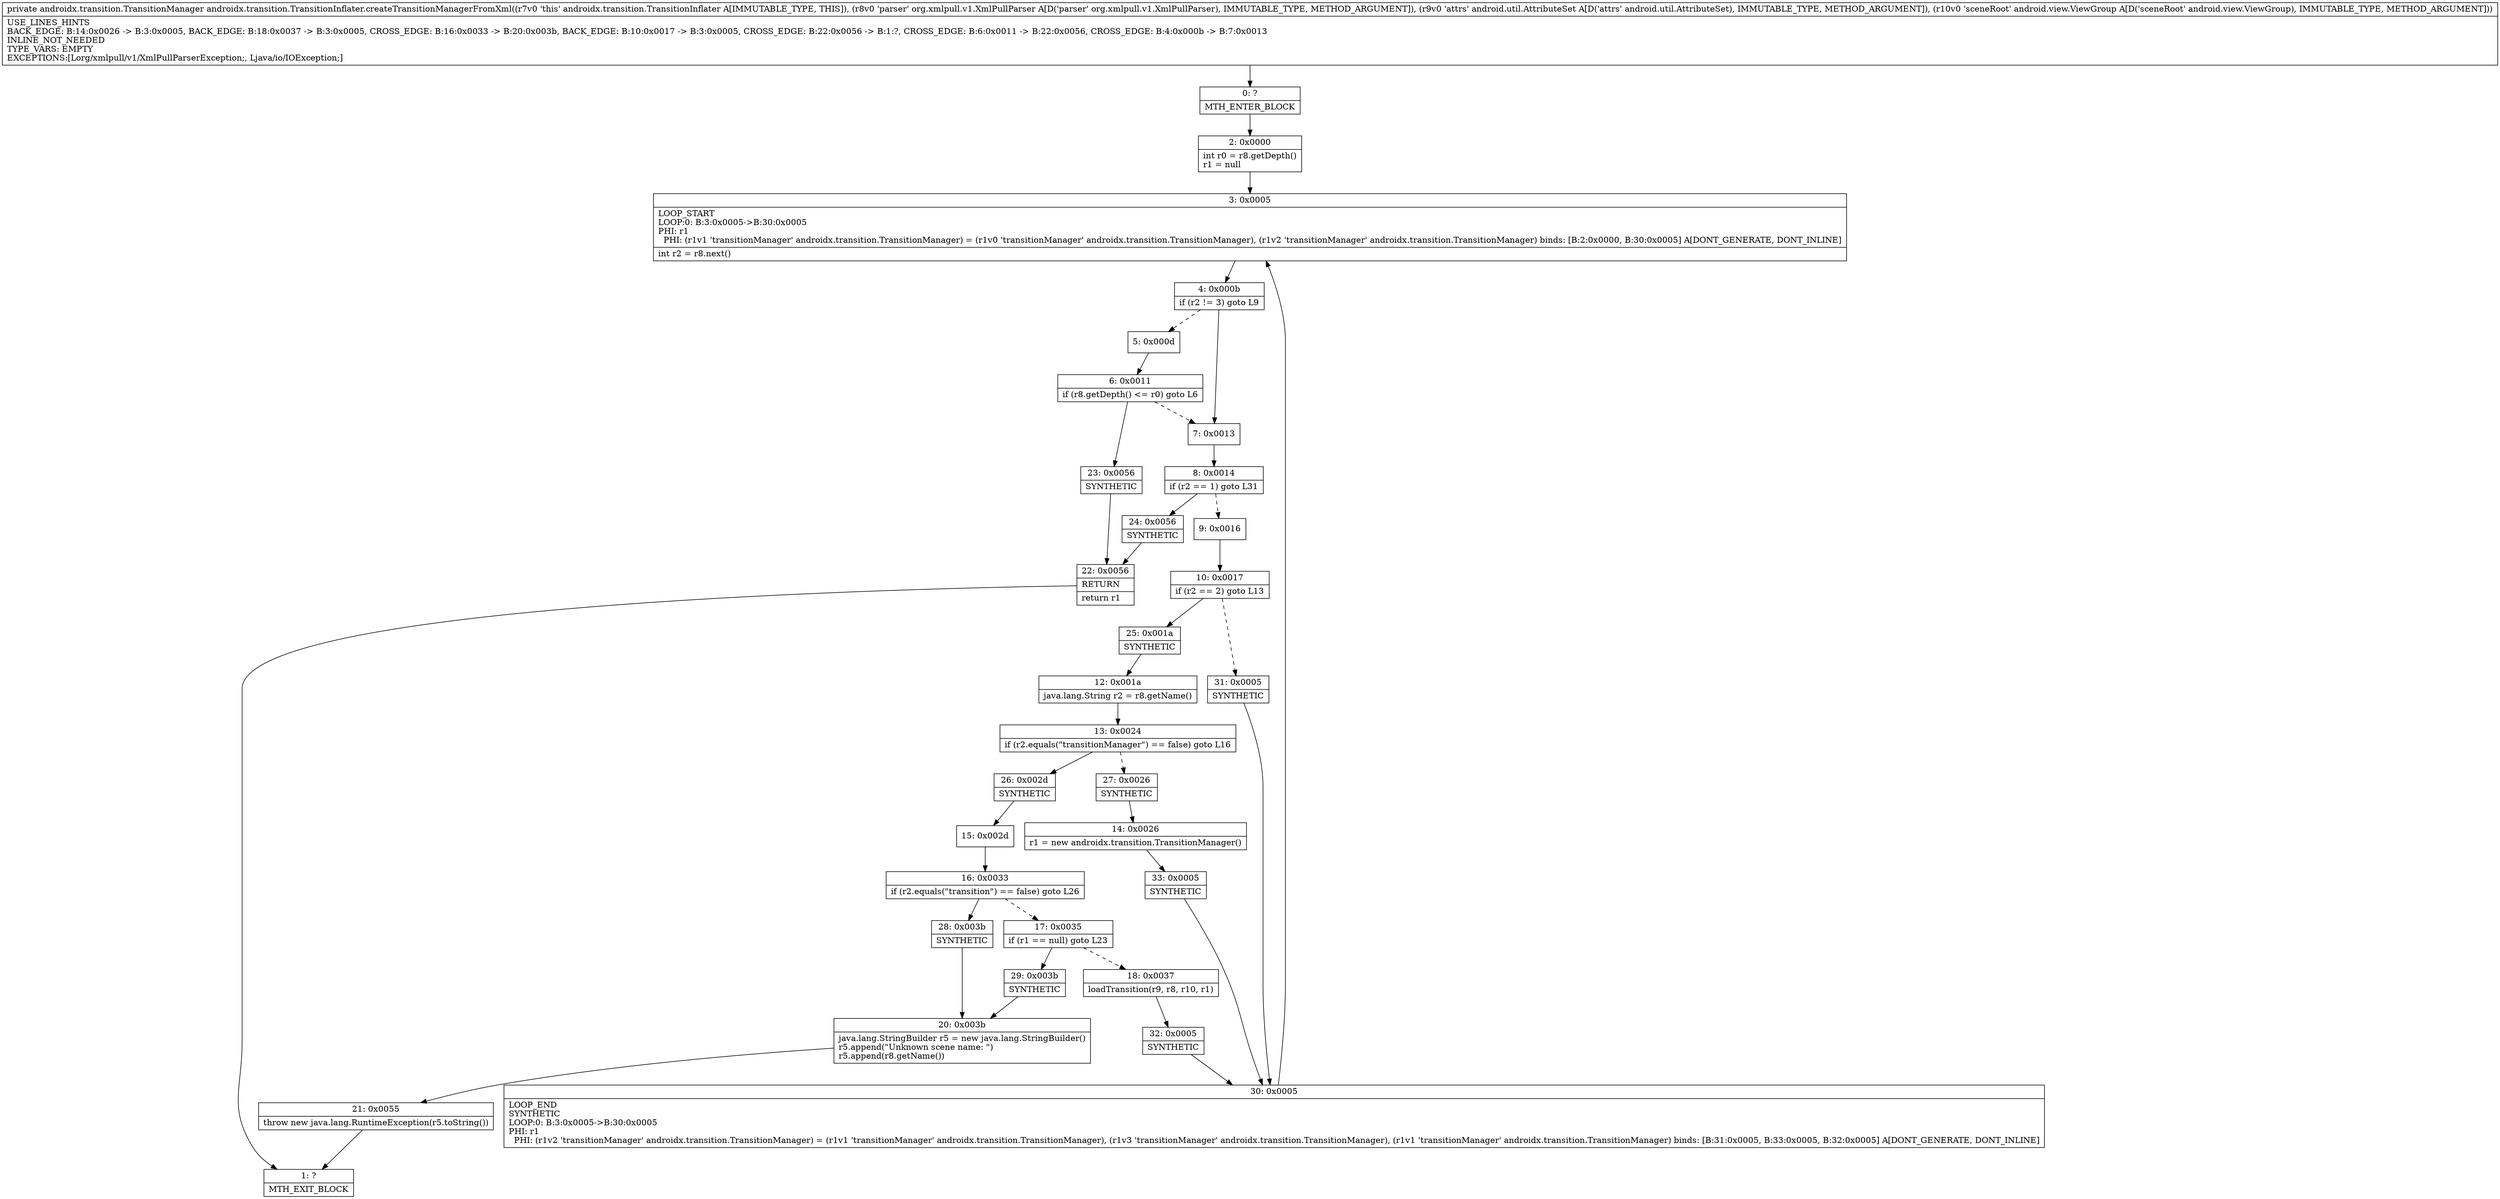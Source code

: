 digraph "CFG forandroidx.transition.TransitionInflater.createTransitionManagerFromXml(Lorg\/xmlpull\/v1\/XmlPullParser;Landroid\/util\/AttributeSet;Landroid\/view\/ViewGroup;)Landroidx\/transition\/TransitionManager;" {
Node_0 [shape=record,label="{0\:\ ?|MTH_ENTER_BLOCK\l}"];
Node_2 [shape=record,label="{2\:\ 0x0000|int r0 = r8.getDepth()\lr1 = null\l}"];
Node_3 [shape=record,label="{3\:\ 0x0005|LOOP_START\lLOOP:0: B:3:0x0005\-\>B:30:0x0005\lPHI: r1 \l  PHI: (r1v1 'transitionManager' androidx.transition.TransitionManager) = (r1v0 'transitionManager' androidx.transition.TransitionManager), (r1v2 'transitionManager' androidx.transition.TransitionManager) binds: [B:2:0x0000, B:30:0x0005] A[DONT_GENERATE, DONT_INLINE]\l|int r2 = r8.next()\l}"];
Node_4 [shape=record,label="{4\:\ 0x000b|if (r2 != 3) goto L9\l}"];
Node_5 [shape=record,label="{5\:\ 0x000d}"];
Node_6 [shape=record,label="{6\:\ 0x0011|if (r8.getDepth() \<= r0) goto L6\l}"];
Node_23 [shape=record,label="{23\:\ 0x0056|SYNTHETIC\l}"];
Node_22 [shape=record,label="{22\:\ 0x0056|RETURN\l|return r1\l}"];
Node_1 [shape=record,label="{1\:\ ?|MTH_EXIT_BLOCK\l}"];
Node_7 [shape=record,label="{7\:\ 0x0013}"];
Node_8 [shape=record,label="{8\:\ 0x0014|if (r2 == 1) goto L31\l}"];
Node_9 [shape=record,label="{9\:\ 0x0016}"];
Node_10 [shape=record,label="{10\:\ 0x0017|if (r2 == 2) goto L13\l}"];
Node_25 [shape=record,label="{25\:\ 0x001a|SYNTHETIC\l}"];
Node_12 [shape=record,label="{12\:\ 0x001a|java.lang.String r2 = r8.getName()\l}"];
Node_13 [shape=record,label="{13\:\ 0x0024|if (r2.equals(\"transitionManager\") == false) goto L16\l}"];
Node_26 [shape=record,label="{26\:\ 0x002d|SYNTHETIC\l}"];
Node_15 [shape=record,label="{15\:\ 0x002d}"];
Node_16 [shape=record,label="{16\:\ 0x0033|if (r2.equals(\"transition\") == false) goto L26\l}"];
Node_17 [shape=record,label="{17\:\ 0x0035|if (r1 == null) goto L23\l}"];
Node_18 [shape=record,label="{18\:\ 0x0037|loadTransition(r9, r8, r10, r1)\l}"];
Node_32 [shape=record,label="{32\:\ 0x0005|SYNTHETIC\l}"];
Node_30 [shape=record,label="{30\:\ 0x0005|LOOP_END\lSYNTHETIC\lLOOP:0: B:3:0x0005\-\>B:30:0x0005\lPHI: r1 \l  PHI: (r1v2 'transitionManager' androidx.transition.TransitionManager) = (r1v1 'transitionManager' androidx.transition.TransitionManager), (r1v3 'transitionManager' androidx.transition.TransitionManager), (r1v1 'transitionManager' androidx.transition.TransitionManager) binds: [B:31:0x0005, B:33:0x0005, B:32:0x0005] A[DONT_GENERATE, DONT_INLINE]\l}"];
Node_29 [shape=record,label="{29\:\ 0x003b|SYNTHETIC\l}"];
Node_20 [shape=record,label="{20\:\ 0x003b|java.lang.StringBuilder r5 = new java.lang.StringBuilder()\lr5.append(\"Unknown scene name: \")\lr5.append(r8.getName())\l}"];
Node_21 [shape=record,label="{21\:\ 0x0055|throw new java.lang.RuntimeException(r5.toString())\l}"];
Node_28 [shape=record,label="{28\:\ 0x003b|SYNTHETIC\l}"];
Node_27 [shape=record,label="{27\:\ 0x0026|SYNTHETIC\l}"];
Node_14 [shape=record,label="{14\:\ 0x0026|r1 = new androidx.transition.TransitionManager()\l}"];
Node_33 [shape=record,label="{33\:\ 0x0005|SYNTHETIC\l}"];
Node_31 [shape=record,label="{31\:\ 0x0005|SYNTHETIC\l}"];
Node_24 [shape=record,label="{24\:\ 0x0056|SYNTHETIC\l}"];
MethodNode[shape=record,label="{private androidx.transition.TransitionManager androidx.transition.TransitionInflater.createTransitionManagerFromXml((r7v0 'this' androidx.transition.TransitionInflater A[IMMUTABLE_TYPE, THIS]), (r8v0 'parser' org.xmlpull.v1.XmlPullParser A[D('parser' org.xmlpull.v1.XmlPullParser), IMMUTABLE_TYPE, METHOD_ARGUMENT]), (r9v0 'attrs' android.util.AttributeSet A[D('attrs' android.util.AttributeSet), IMMUTABLE_TYPE, METHOD_ARGUMENT]), (r10v0 'sceneRoot' android.view.ViewGroup A[D('sceneRoot' android.view.ViewGroup), IMMUTABLE_TYPE, METHOD_ARGUMENT]))  | USE_LINES_HINTS\lBACK_EDGE: B:14:0x0026 \-\> B:3:0x0005, BACK_EDGE: B:18:0x0037 \-\> B:3:0x0005, CROSS_EDGE: B:16:0x0033 \-\> B:20:0x003b, BACK_EDGE: B:10:0x0017 \-\> B:3:0x0005, CROSS_EDGE: B:22:0x0056 \-\> B:1:?, CROSS_EDGE: B:6:0x0011 \-\> B:22:0x0056, CROSS_EDGE: B:4:0x000b \-\> B:7:0x0013\lINLINE_NOT_NEEDED\lTYPE_VARS: EMPTY\lEXCEPTIONS:[Lorg\/xmlpull\/v1\/XmlPullParserException;, Ljava\/io\/IOException;]\l}"];
MethodNode -> Node_0;Node_0 -> Node_2;
Node_2 -> Node_3;
Node_3 -> Node_4;
Node_4 -> Node_5[style=dashed];
Node_4 -> Node_7;
Node_5 -> Node_6;
Node_6 -> Node_7[style=dashed];
Node_6 -> Node_23;
Node_23 -> Node_22;
Node_22 -> Node_1;
Node_7 -> Node_8;
Node_8 -> Node_9[style=dashed];
Node_8 -> Node_24;
Node_9 -> Node_10;
Node_10 -> Node_25;
Node_10 -> Node_31[style=dashed];
Node_25 -> Node_12;
Node_12 -> Node_13;
Node_13 -> Node_26;
Node_13 -> Node_27[style=dashed];
Node_26 -> Node_15;
Node_15 -> Node_16;
Node_16 -> Node_17[style=dashed];
Node_16 -> Node_28;
Node_17 -> Node_18[style=dashed];
Node_17 -> Node_29;
Node_18 -> Node_32;
Node_32 -> Node_30;
Node_30 -> Node_3;
Node_29 -> Node_20;
Node_20 -> Node_21;
Node_21 -> Node_1;
Node_28 -> Node_20;
Node_27 -> Node_14;
Node_14 -> Node_33;
Node_33 -> Node_30;
Node_31 -> Node_30;
Node_24 -> Node_22;
}

